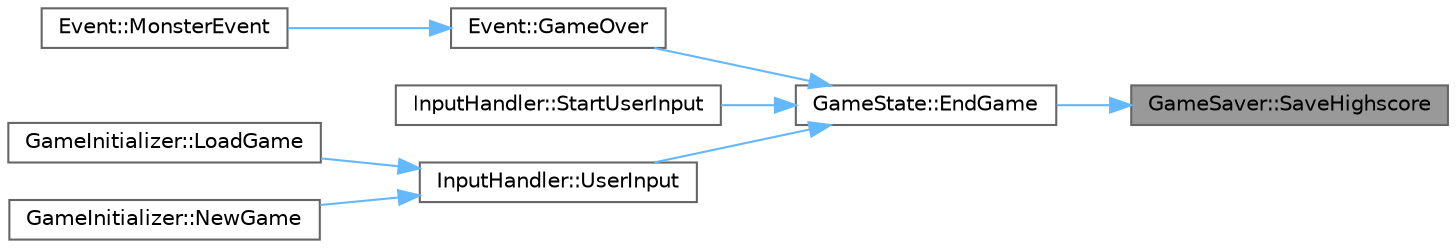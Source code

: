 digraph "GameSaver::SaveHighscore"
{
 // LATEX_PDF_SIZE
  bgcolor="transparent";
  edge [fontname=Helvetica,fontsize=10,labelfontname=Helvetica,labelfontsize=10];
  node [fontname=Helvetica,fontsize=10,shape=box,height=0.2,width=0.4];
  rankdir="RL";
  Node1 [id="Node000001",label="GameSaver::SaveHighscore",height=0.2,width=0.4,color="gray40", fillcolor="grey60", style="filled", fontcolor="black",tooltip="Saves the player's highscore to a specified directory."];
  Node1 -> Node2 [id="edge1_Node000001_Node000002",dir="back",color="steelblue1",style="solid",tooltip=" "];
  Node2 [id="Node000002",label="GameState::EndGame",height=0.2,width=0.4,color="grey40", fillcolor="white", style="filled",URL="$class_game_state.html#a75f5002c9098349d3e3f023e1dfb20e8",tooltip=" "];
  Node2 -> Node3 [id="edge2_Node000002_Node000003",dir="back",color="steelblue1",style="solid",tooltip=" "];
  Node3 [id="Node000003",label="Event::GameOver",height=0.2,width=0.4,color="grey40", fillcolor="white", style="filled",URL="$class_event.html#a636d60c815f707b331c33a65eb87e034",tooltip="Handles the game over event."];
  Node3 -> Node4 [id="edge3_Node000003_Node000004",dir="back",color="steelblue1",style="solid",tooltip=" "];
  Node4 [id="Node000004",label="Event::MonsterEvent",height=0.2,width=0.4,color="grey40", fillcolor="white", style="filled",URL="$class_event.html#ae13a9997f6b23b04342dee739f2cd1b6",tooltip="Handles a monster event."];
  Node2 -> Node5 [id="edge4_Node000002_Node000005",dir="back",color="steelblue1",style="solid",tooltip=" "];
  Node5 [id="Node000005",label="InputHandler::StartUserInput",height=0.2,width=0.4,color="grey40", fillcolor="white", style="filled",URL="$class_input_handler.html#a18453cd409e02fafed9a2da42d8b632c",tooltip="Handles user input for the start menu options."];
  Node2 -> Node6 [id="edge5_Node000002_Node000006",dir="back",color="steelblue1",style="solid",tooltip=" "];
  Node6 [id="Node000006",label="InputHandler::UserInput",height=0.2,width=0.4,color="grey40", fillcolor="white", style="filled",URL="$class_input_handler.html#a41e6c1f2ba464836b12f0e5644957ccd",tooltip="Handles user input for map navigation."];
  Node6 -> Node7 [id="edge6_Node000006_Node000007",dir="back",color="steelblue1",style="solid",tooltip=" "];
  Node7 [id="Node000007",label="GameInitializer::LoadGame",height=0.2,width=0.4,color="grey40", fillcolor="white", style="filled",URL="$class_game_initializer.html#ae716e7cff2b6d5aeb52817de93c03839",tooltip="Loads a saved game from the specified directory."];
  Node6 -> Node8 [id="edge7_Node000006_Node000008",dir="back",color="steelblue1",style="solid",tooltip=" "];
  Node8 [id="Node000008",label="GameInitializer::NewGame",height=0.2,width=0.4,color="grey40", fillcolor="white", style="filled",URL="$class_game_initializer.html#ae604744fcd25ff4e95f332f29c1b60d5",tooltip="Starts a new game."];
}
